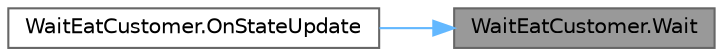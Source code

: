 digraph "WaitEatCustomer.Wait"
{
 // LATEX_PDF_SIZE
  bgcolor="transparent";
  edge [fontname=Helvetica,fontsize=10,labelfontname=Helvetica,labelfontsize=10];
  node [fontname=Helvetica,fontsize=10,shape=box,height=0.2,width=0.4];
  rankdir="RL";
  Node1 [id="Node000001",label="WaitEatCustomer.Wait",height=0.2,width=0.4,color="gray40", fillcolor="grey60", style="filled", fontcolor="black",tooltip=" "];
  Node1 -> Node2 [id="edge1_Node000001_Node000002",dir="back",color="steelblue1",style="solid",tooltip=" "];
  Node2 [id="Node000002",label="WaitEatCustomer.OnStateUpdate",height=0.2,width=0.4,color="grey40", fillcolor="white", style="filled",URL="$class_wait_eat_customer.html#a061c67cf0ef8cbd944b59ea47256b3ad",tooltip=" "];
}
